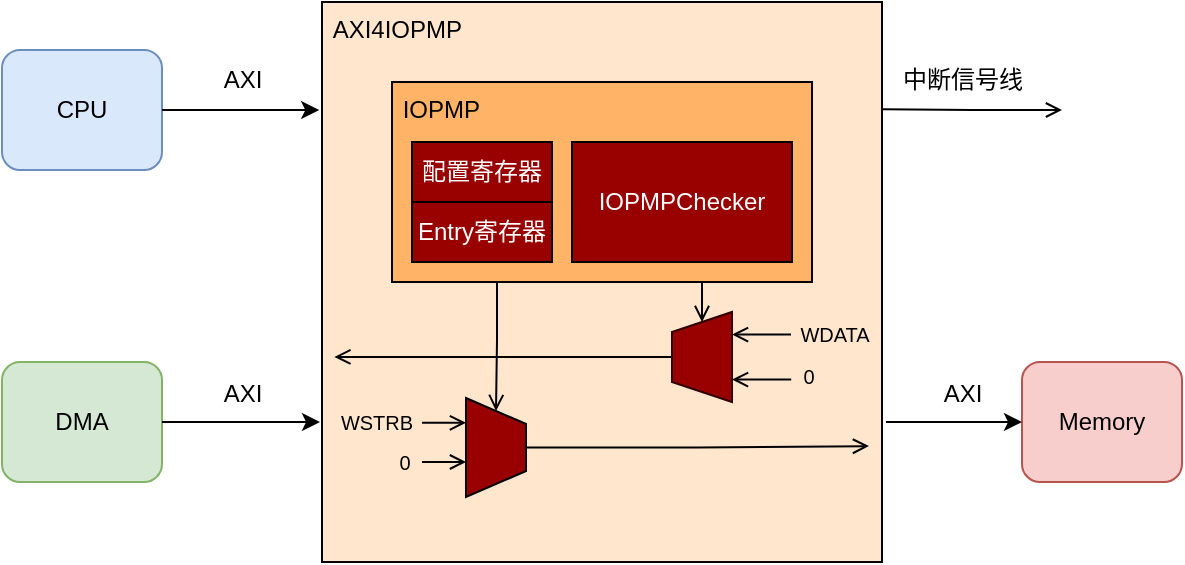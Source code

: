 <mxfile version="26.2.14">
  <diagram name="第 1 页" id="-JBMGHmQdBQjdZUNVx0Y">
    <mxGraphModel dx="848" dy="574" grid="1" gridSize="10" guides="1" tooltips="1" connect="1" arrows="1" fold="1" page="1" pageScale="1" pageWidth="827" pageHeight="1169" math="0" shadow="0">
      <root>
        <mxCell id="0" />
        <mxCell id="1" parent="0" />
        <mxCell id="kgspyB9zmgdk_uMiAphP-1" value="&amp;nbsp;AXI4IOPMP" style="rounded=0;whiteSpace=wrap;html=1;verticalAlign=top;align=left;fillColor=#FFE6CC;" vertex="1" parent="1">
          <mxGeometry x="320" y="200" width="280" height="280" as="geometry" />
        </mxCell>
        <mxCell id="kgspyB9zmgdk_uMiAphP-6" value="CPU" style="rounded=1;whiteSpace=wrap;html=1;fillColor=#dae8fc;strokeColor=#6c8ebf;" vertex="1" parent="1">
          <mxGeometry x="160" y="224" width="80" height="60" as="geometry" />
        </mxCell>
        <mxCell id="kgspyB9zmgdk_uMiAphP-7" style="edgeStyle=orthogonalEdgeStyle;rounded=0;orthogonalLoop=1;jettySize=auto;html=1;entryX=-0.005;entryY=0.193;entryDx=0;entryDy=0;entryPerimeter=0;" edge="1" parent="1" source="kgspyB9zmgdk_uMiAphP-6" target="kgspyB9zmgdk_uMiAphP-1">
          <mxGeometry relative="1" as="geometry" />
        </mxCell>
        <mxCell id="kgspyB9zmgdk_uMiAphP-8" value="DMA" style="rounded=1;whiteSpace=wrap;html=1;fillColor=#d5e8d4;strokeColor=#82b366;" vertex="1" parent="1">
          <mxGeometry x="160" y="380" width="80" height="60" as="geometry" />
        </mxCell>
        <mxCell id="kgspyB9zmgdk_uMiAphP-9" style="edgeStyle=orthogonalEdgeStyle;rounded=0;orthogonalLoop=1;jettySize=auto;html=1;entryX=-0.005;entryY=0.193;entryDx=0;entryDy=0;entryPerimeter=0;" edge="1" parent="1" source="kgspyB9zmgdk_uMiAphP-8">
          <mxGeometry relative="1" as="geometry">
            <mxPoint x="319" y="410" as="targetPoint" />
          </mxGeometry>
        </mxCell>
        <mxCell id="kgspyB9zmgdk_uMiAphP-12" value="Memory" style="rounded=1;whiteSpace=wrap;html=1;fillColor=#f8cecc;strokeColor=#b85450;" vertex="1" parent="1">
          <mxGeometry x="670" y="380" width="80" height="60" as="geometry" />
        </mxCell>
        <mxCell id="kgspyB9zmgdk_uMiAphP-14" style="edgeStyle=orthogonalEdgeStyle;rounded=0;orthogonalLoop=1;jettySize=auto;html=1;startArrow=classic;startFill=1;endArrow=none;" edge="1" parent="1" source="kgspyB9zmgdk_uMiAphP-12">
          <mxGeometry relative="1" as="geometry">
            <mxPoint x="602" y="410" as="targetPoint" />
          </mxGeometry>
        </mxCell>
        <mxCell id="kgspyB9zmgdk_uMiAphP-15" value="" style="group;fillColor=default;" vertex="1" connectable="0" parent="1">
          <mxGeometry x="355" y="240" width="210" height="100" as="geometry" />
        </mxCell>
        <mxCell id="kgspyB9zmgdk_uMiAphP-2" value="&amp;nbsp;IOPMP" style="rounded=0;whiteSpace=wrap;html=1;align=left;verticalAlign=top;fillColor=#FFB366;" vertex="1" parent="kgspyB9zmgdk_uMiAphP-15">
          <mxGeometry width="210" height="100" as="geometry" />
        </mxCell>
        <mxCell id="kgspyB9zmgdk_uMiAphP-3" value="&lt;font style=&quot;color: rgb(255, 255, 255);&quot;&gt;配置寄存器&lt;/font&gt;" style="rounded=0;whiteSpace=wrap;html=1;fillColor=#990000;gradientColor=none;" vertex="1" parent="kgspyB9zmgdk_uMiAphP-15">
          <mxGeometry x="10" y="30" width="70" height="30" as="geometry" />
        </mxCell>
        <mxCell id="kgspyB9zmgdk_uMiAphP-4" value="&lt;font style=&quot;color: rgb(255, 255, 255);&quot;&gt;Entry寄存器&lt;/font&gt;" style="rounded=0;whiteSpace=wrap;html=1;fillColor=#990000;" vertex="1" parent="kgspyB9zmgdk_uMiAphP-15">
          <mxGeometry x="10" y="60" width="70" height="30" as="geometry" />
        </mxCell>
        <mxCell id="kgspyB9zmgdk_uMiAphP-5" value="&lt;font style=&quot;color: rgb(255, 255, 255);&quot;&gt;IOPMPChecker&lt;/font&gt;" style="rounded=0;whiteSpace=wrap;html=1;fillColor=#990000;" vertex="1" parent="kgspyB9zmgdk_uMiAphP-15">
          <mxGeometry x="90" y="30" width="110" height="60" as="geometry" />
        </mxCell>
        <mxCell id="kgspyB9zmgdk_uMiAphP-21" style="edgeStyle=orthogonalEdgeStyle;rounded=0;orthogonalLoop=1;jettySize=auto;html=1;endArrow=open;endFill=0;" edge="1" parent="1" source="kgspyB9zmgdk_uMiAphP-16">
          <mxGeometry relative="1" as="geometry">
            <mxPoint x="326.19" y="377.476" as="targetPoint" />
          </mxGeometry>
        </mxCell>
        <mxCell id="kgspyB9zmgdk_uMiAphP-31" style="edgeStyle=orthogonalEdgeStyle;rounded=0;orthogonalLoop=1;jettySize=auto;html=1;exitX=0.75;exitY=1;exitDx=0;exitDy=0;startArrow=open;startFill=0;endArrow=none;" edge="1" parent="1" source="kgspyB9zmgdk_uMiAphP-16">
          <mxGeometry relative="1" as="geometry">
            <mxPoint x="554.515" y="366.848" as="targetPoint" />
          </mxGeometry>
        </mxCell>
        <mxCell id="kgspyB9zmgdk_uMiAphP-33" style="edgeStyle=orthogonalEdgeStyle;rounded=0;orthogonalLoop=1;jettySize=auto;html=1;exitX=0.25;exitY=1;exitDx=0;exitDy=0;startArrow=open;startFill=0;endArrow=none;" edge="1" parent="1" source="kgspyB9zmgdk_uMiAphP-16">
          <mxGeometry relative="1" as="geometry">
            <mxPoint x="554.581" y="388.484" as="targetPoint" />
          </mxGeometry>
        </mxCell>
        <mxCell id="kgspyB9zmgdk_uMiAphP-16" value="" style="shape=trapezoid;perimeter=trapezoidPerimeter;whiteSpace=wrap;html=1;fixedSize=1;rotation=-90;size=10;fillColor=#990000;strokeColor=#330000;" vertex="1" parent="1">
          <mxGeometry x="487.5" y="362.5" width="45" height="30" as="geometry" />
        </mxCell>
        <mxCell id="kgspyB9zmgdk_uMiAphP-17" style="edgeStyle=orthogonalEdgeStyle;rounded=0;orthogonalLoop=1;jettySize=auto;html=1;exitX=0.75;exitY=1;exitDx=0;exitDy=0;entryX=1;entryY=0.5;entryDx=0;entryDy=0;endArrow=open;endFill=0;" edge="1" parent="1" source="kgspyB9zmgdk_uMiAphP-2" target="kgspyB9zmgdk_uMiAphP-16">
          <mxGeometry relative="1" as="geometry" />
        </mxCell>
        <mxCell id="kgspyB9zmgdk_uMiAphP-23" style="edgeStyle=orthogonalEdgeStyle;rounded=0;orthogonalLoop=1;jettySize=auto;html=1;endArrow=open;endFill=0;" edge="1" parent="1" source="kgspyB9zmgdk_uMiAphP-18">
          <mxGeometry relative="1" as="geometry">
            <mxPoint x="593.488" y="422.049" as="targetPoint" />
          </mxGeometry>
        </mxCell>
        <mxCell id="kgspyB9zmgdk_uMiAphP-25" style="edgeStyle=orthogonalEdgeStyle;rounded=0;orthogonalLoop=1;jettySize=auto;html=1;exitX=0.25;exitY=1;exitDx=0;exitDy=0;startArrow=open;startFill=0;endArrow=none;" edge="1" parent="1" source="kgspyB9zmgdk_uMiAphP-18">
          <mxGeometry relative="1" as="geometry">
            <mxPoint x="370" y="410" as="targetPoint" />
          </mxGeometry>
        </mxCell>
        <mxCell id="kgspyB9zmgdk_uMiAphP-18" value="" style="shape=trapezoid;perimeter=trapezoidPerimeter;whiteSpace=wrap;html=1;fixedSize=1;rotation=90;size=13;fillColor=#990000;" vertex="1" parent="1">
          <mxGeometry x="382.25" y="407.75" width="49.5" height="30" as="geometry" />
        </mxCell>
        <mxCell id="kgspyB9zmgdk_uMiAphP-19" style="edgeStyle=orthogonalEdgeStyle;rounded=0;orthogonalLoop=1;jettySize=auto;html=1;exitX=0.25;exitY=1;exitDx=0;exitDy=0;entryX=0;entryY=0.5;entryDx=0;entryDy=0;endArrow=open;endFill=0;" edge="1" parent="1" source="kgspyB9zmgdk_uMiAphP-2" target="kgspyB9zmgdk_uMiAphP-18">
          <mxGeometry relative="1" as="geometry" />
        </mxCell>
        <mxCell id="kgspyB9zmgdk_uMiAphP-26" style="edgeStyle=orthogonalEdgeStyle;rounded=0;orthogonalLoop=1;jettySize=auto;html=1;exitX=0.25;exitY=1;exitDx=0;exitDy=0;startArrow=open;startFill=0;endArrow=none;" edge="1" parent="1">
          <mxGeometry relative="1" as="geometry">
            <mxPoint x="370" y="430" as="targetPoint" />
            <mxPoint x="392" y="430" as="sourcePoint" />
          </mxGeometry>
        </mxCell>
        <mxCell id="kgspyB9zmgdk_uMiAphP-28" value="&lt;font style=&quot;font-size: 10px;&quot;&gt;WSTRB&lt;/font&gt;" style="text;html=1;align=center;verticalAlign=middle;resizable=0;points=[];autosize=1;strokeColor=none;fillColor=none;" vertex="1" parent="1">
          <mxGeometry x="317.25" y="395" width="60" height="30" as="geometry" />
        </mxCell>
        <mxCell id="kgspyB9zmgdk_uMiAphP-30" value="&lt;font style=&quot;font-size: 10px;&quot;&gt;0&lt;/font&gt;" style="text;html=1;align=center;verticalAlign=middle;resizable=0;points=[];autosize=1;strokeColor=none;fillColor=none;" vertex="1" parent="1">
          <mxGeometry x="346" y="415" width="30" height="30" as="geometry" />
        </mxCell>
        <mxCell id="kgspyB9zmgdk_uMiAphP-34" value="&lt;font style=&quot;font-size: 10px;&quot;&gt;WDATA&lt;/font&gt;" style="text;html=1;align=center;verticalAlign=middle;resizable=0;points=[];autosize=1;strokeColor=none;fillColor=none;" vertex="1" parent="1">
          <mxGeometry x="546" y="351" width="60" height="30" as="geometry" />
        </mxCell>
        <mxCell id="kgspyB9zmgdk_uMiAphP-35" value="&lt;font style=&quot;font-size: 10px;&quot;&gt;0&lt;/font&gt;" style="text;html=1;align=center;verticalAlign=middle;resizable=0;points=[];autosize=1;strokeColor=none;fillColor=none;" vertex="1" parent="1">
          <mxGeometry x="548" y="372" width="30" height="30" as="geometry" />
        </mxCell>
        <mxCell id="kgspyB9zmgdk_uMiAphP-36" style="edgeStyle=orthogonalEdgeStyle;rounded=0;orthogonalLoop=1;jettySize=auto;html=1;startArrow=open;startFill=0;endArrow=none;" edge="1" parent="1">
          <mxGeometry relative="1" as="geometry">
            <mxPoint x="690" y="254" as="sourcePoint" />
            <mxPoint x="600" y="253.6" as="targetPoint" />
            <Array as="points">
              <mxPoint x="645" y="254" />
            </Array>
          </mxGeometry>
        </mxCell>
        <mxCell id="kgspyB9zmgdk_uMiAphP-37" value="中断信号线" style="text;html=1;align=center;verticalAlign=middle;resizable=0;points=[];autosize=1;strokeColor=none;fillColor=none;" vertex="1" parent="1">
          <mxGeometry x="600" y="224" width="80" height="30" as="geometry" />
        </mxCell>
        <mxCell id="kgspyB9zmgdk_uMiAphP-38" value="AXI" style="text;html=1;align=center;verticalAlign=middle;resizable=0;points=[];autosize=1;strokeColor=none;fillColor=none;" vertex="1" parent="1">
          <mxGeometry x="260" y="381" width="40" height="30" as="geometry" />
        </mxCell>
        <mxCell id="kgspyB9zmgdk_uMiAphP-40" value="AXI" style="text;html=1;align=center;verticalAlign=middle;resizable=0;points=[];autosize=1;strokeColor=none;fillColor=none;" vertex="1" parent="1">
          <mxGeometry x="260" y="224" width="40" height="30" as="geometry" />
        </mxCell>
        <mxCell id="kgspyB9zmgdk_uMiAphP-41" value="AXI" style="text;html=1;align=center;verticalAlign=middle;resizable=0;points=[];autosize=1;strokeColor=none;fillColor=none;" vertex="1" parent="1">
          <mxGeometry x="620" y="381" width="40" height="30" as="geometry" />
        </mxCell>
      </root>
    </mxGraphModel>
  </diagram>
</mxfile>
